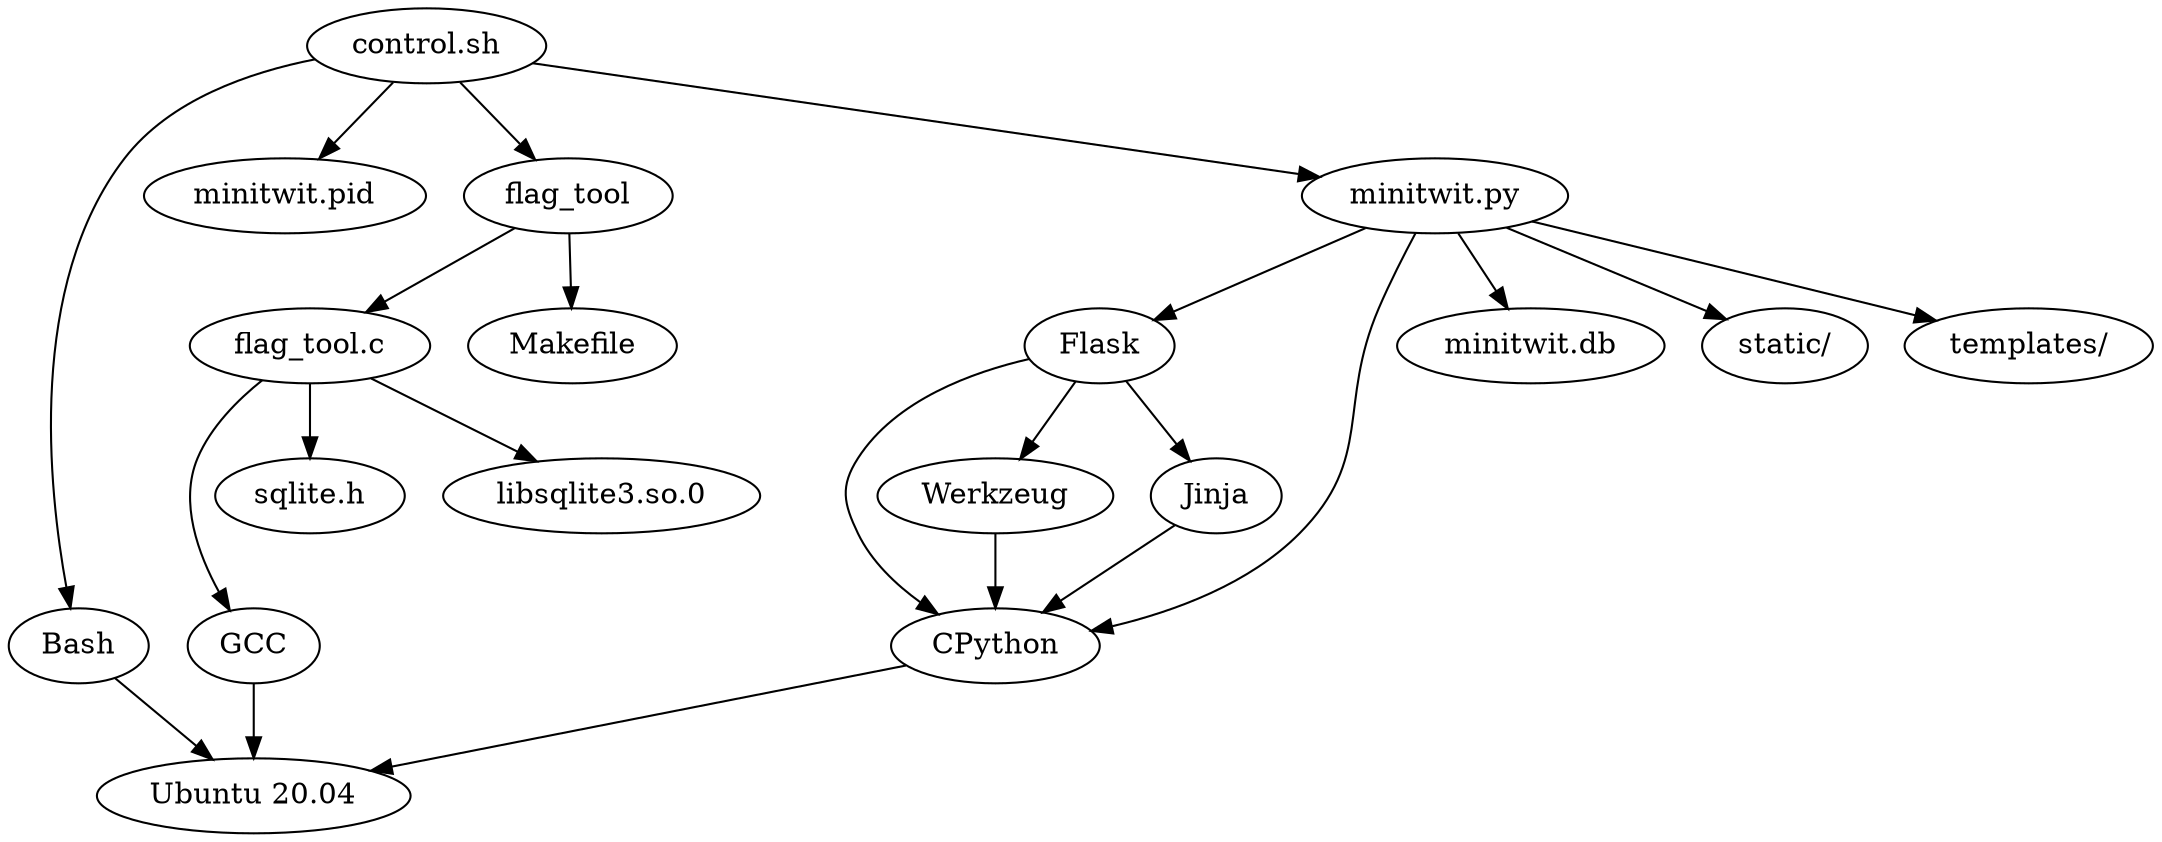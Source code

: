 digraph G {
    "control.sh" -> "Bash";
    "control.sh" -> "minitwit.pid";
    "control.sh" -> "flag_tool";
    "control.sh" -> "minitwit.py";
    "Bash" -> "Ubuntu 20.04";

    "flag_tool" -> "flag_tool.c";
    "flag_tool" -> "Makefile";

    "minitwit.py" -> "Flask";
    "minitwit.py" -> "CPython";
    "minitwit.py" -> "minitwit.db";
    "minitwit.py" -> "static/";
    "minitwit.py" -> "templates/";
    "Flask" -> "CPython";
    "Flask" -> "Werkzeug";
    "Flask" -> "Jinja";
    "Werkzeug" -> "CPython";
    "Jinja" -> "CPython";
    "CPython" -> "Ubuntu 20.04";

    "flag_tool.c" -> "GCC";
    "flag_tool.c" -> "sqlite.h";
    "flag_tool.c" -> "libsqlite3.so.0";
    "GCC" -> "Ubuntu 20.04";
}
